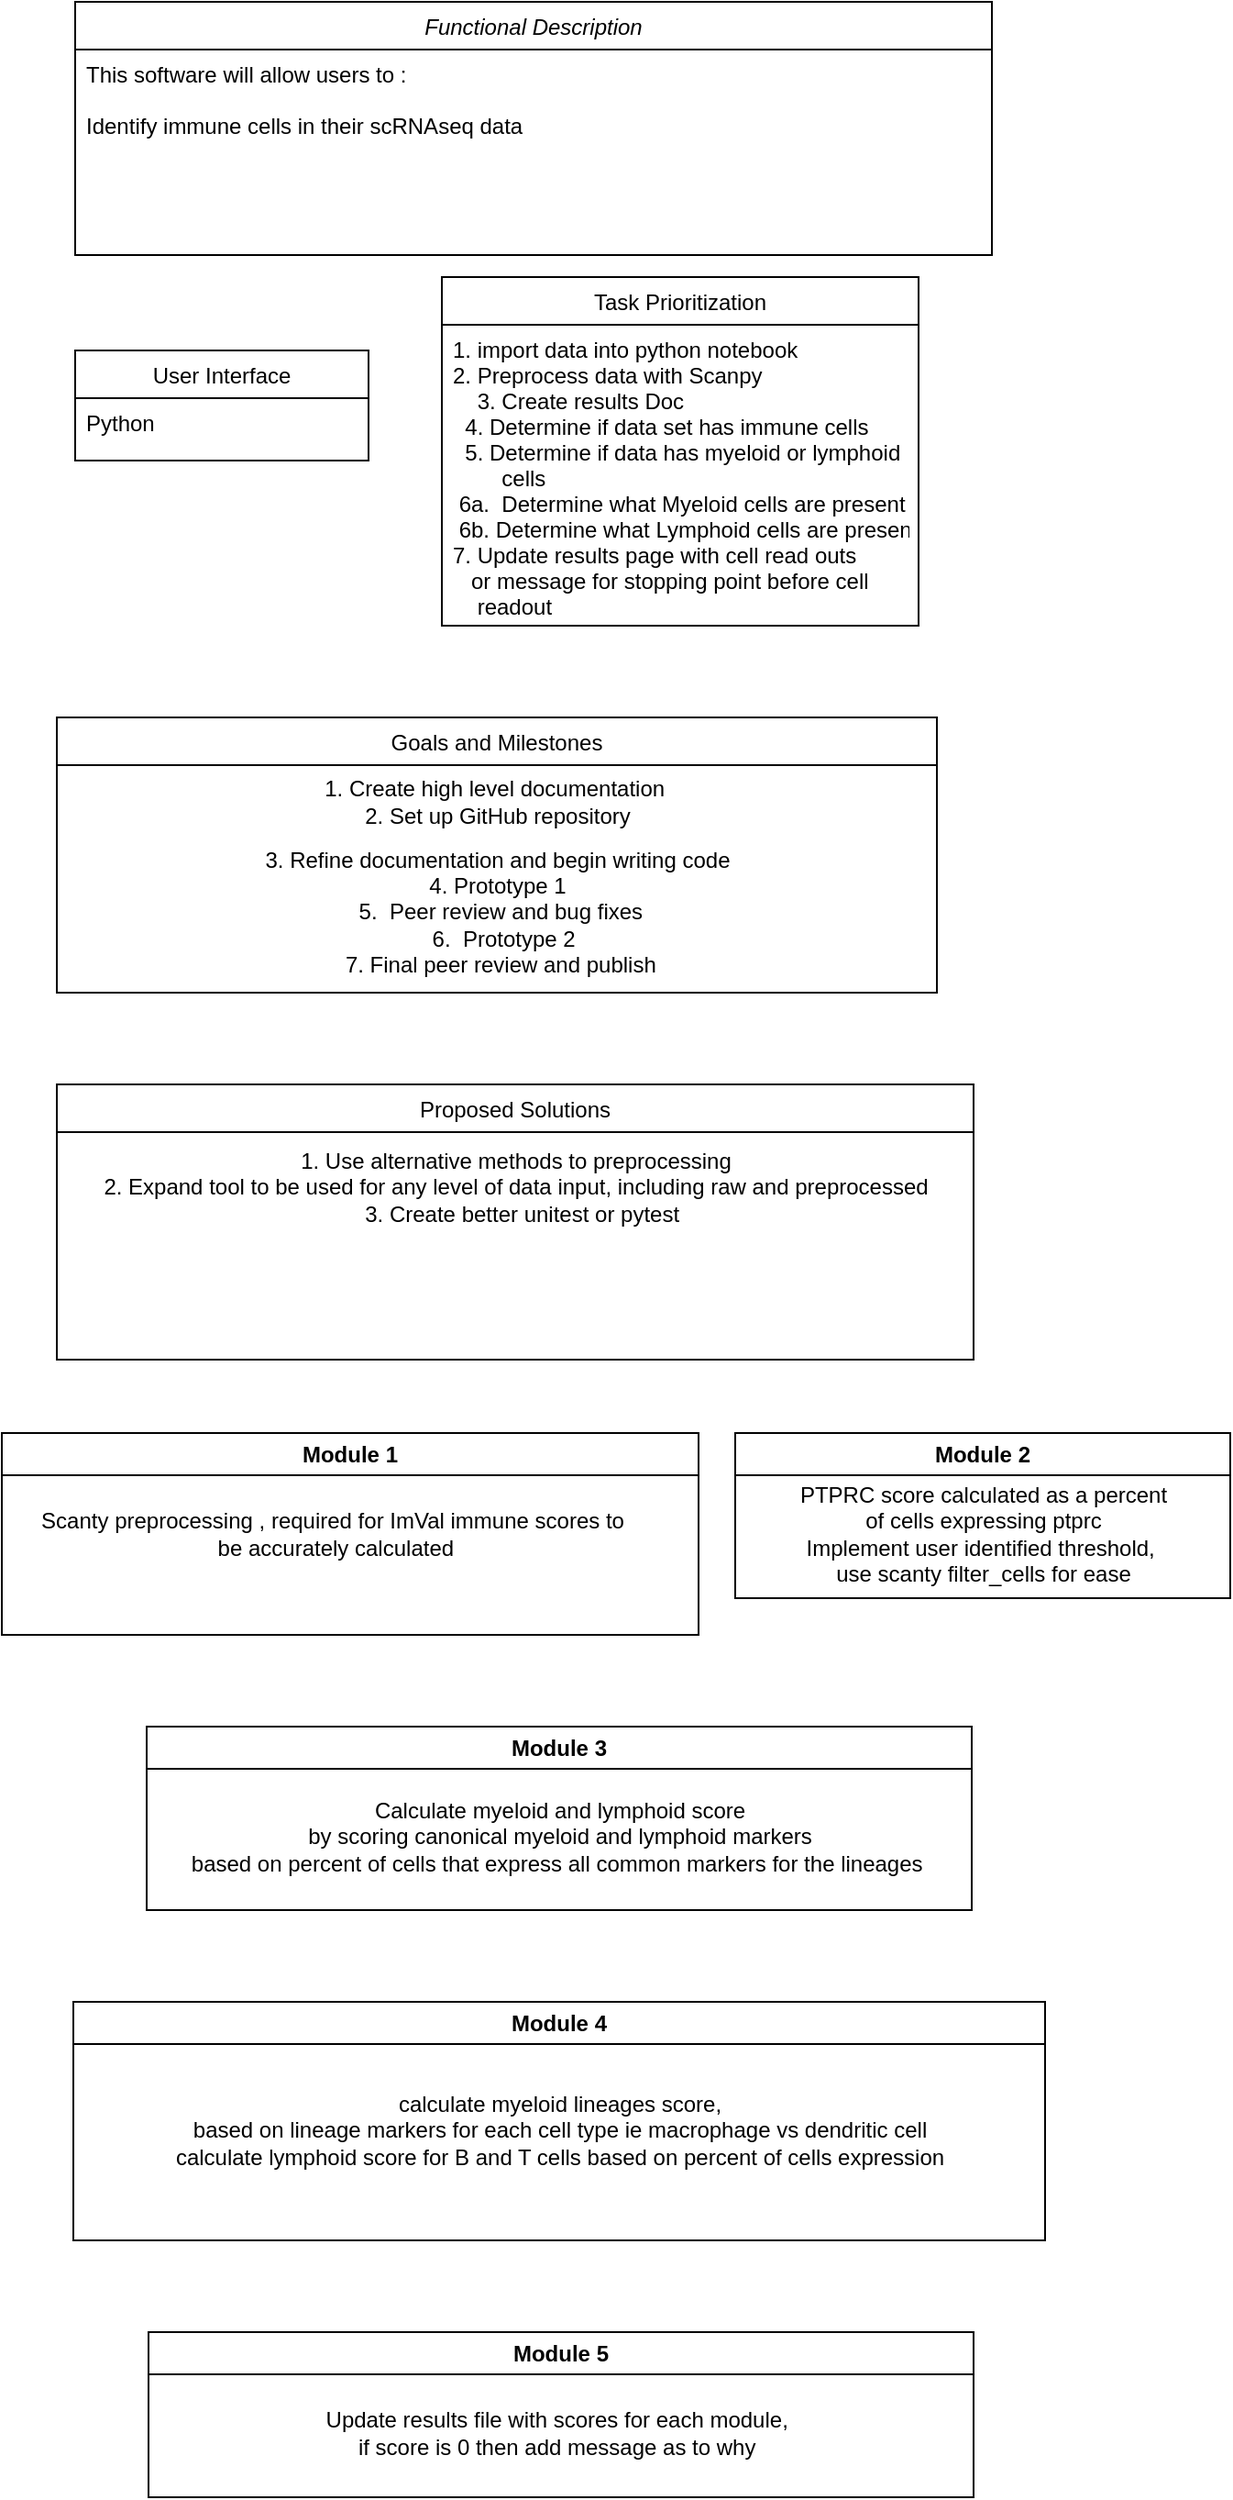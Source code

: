 <mxfile version="24.0.1" type="github">
  <diagram id="C5RBs43oDa-KdzZeNtuy" name="Page-1">
    <mxGraphModel dx="805" dy="609" grid="1" gridSize="10" guides="1" tooltips="1" connect="1" arrows="1" fold="1" page="1" pageScale="1" pageWidth="827" pageHeight="1169" background="#FFFFFF" math="0" shadow="0">
      <root>
        <mxCell id="WIyWlLk6GJQsqaUBKTNV-0" />
        <mxCell id="WIyWlLk6GJQsqaUBKTNV-1" parent="WIyWlLk6GJQsqaUBKTNV-0" />
        <mxCell id="zkfFHV4jXpPFQw0GAbJ--0" value="Functional Description" style="swimlane;fontStyle=2;align=center;verticalAlign=top;childLayout=stackLayout;horizontal=1;startSize=26;horizontalStack=0;resizeParent=1;resizeLast=0;collapsible=1;marginBottom=0;rounded=0;shadow=0;strokeWidth=1;" parent="WIyWlLk6GJQsqaUBKTNV-1" vertex="1">
          <mxGeometry x="150" y="70" width="500" height="138" as="geometry">
            <mxRectangle x="230" y="140" width="160" height="26" as="alternateBounds" />
          </mxGeometry>
        </mxCell>
        <mxCell id="zkfFHV4jXpPFQw0GAbJ--1" value="This software will allow users to :&#xa; &#xa;Identify immune cells in their scRNAseq data " style="text;align=left;verticalAlign=top;spacingLeft=4;spacingRight=4;overflow=hidden;rotatable=0;points=[[0,0.5],[1,0.5]];portConstraint=eastwest;" parent="zkfFHV4jXpPFQw0GAbJ--0" vertex="1">
          <mxGeometry y="26" width="500" height="104" as="geometry" />
        </mxCell>
        <mxCell id="zkfFHV4jXpPFQw0GAbJ--13" value="User Interface" style="swimlane;fontStyle=0;align=center;verticalAlign=top;childLayout=stackLayout;horizontal=1;startSize=26;horizontalStack=0;resizeParent=1;resizeLast=0;collapsible=1;marginBottom=0;rounded=0;shadow=0;strokeWidth=1;" parent="WIyWlLk6GJQsqaUBKTNV-1" vertex="1">
          <mxGeometry x="150" y="260" width="160" height="60" as="geometry">
            <mxRectangle x="340" y="380" width="170" height="26" as="alternateBounds" />
          </mxGeometry>
        </mxCell>
        <mxCell id="zkfFHV4jXpPFQw0GAbJ--14" value="Python" style="text;align=left;verticalAlign=top;spacingLeft=4;spacingRight=4;overflow=hidden;rotatable=0;points=[[0,0.5],[1,0.5]];portConstraint=eastwest;" parent="zkfFHV4jXpPFQw0GAbJ--13" vertex="1">
          <mxGeometry y="26" width="160" height="26" as="geometry" />
        </mxCell>
        <mxCell id="zkfFHV4jXpPFQw0GAbJ--17" value="Goals and Milestones" style="swimlane;fontStyle=0;align=center;verticalAlign=top;childLayout=stackLayout;horizontal=1;startSize=26;horizontalStack=0;resizeParent=1;resizeLast=0;collapsible=1;marginBottom=0;rounded=0;shadow=0;strokeWidth=1;" parent="WIyWlLk6GJQsqaUBKTNV-1" vertex="1">
          <mxGeometry x="140" y="460" width="480" height="150" as="geometry">
            <mxRectangle x="550" y="140" width="160" height="26" as="alternateBounds" />
          </mxGeometry>
        </mxCell>
        <mxCell id="09UutvZnmNPUWjKQcudk-0" value="1. Create high level documentation&amp;nbsp;&lt;br&gt;2. Set up GitHub repository" style="text;html=1;align=center;verticalAlign=middle;resizable=0;points=[];autosize=1;strokeColor=none;fillColor=none;" parent="zkfFHV4jXpPFQw0GAbJ--17" vertex="1">
          <mxGeometry y="26" width="480" height="40" as="geometry" />
        </mxCell>
        <mxCell id="09UutvZnmNPUWjKQcudk-2" value="3. Refine documentation and begin writing code&lt;br&gt;4. Prototype 1&lt;br&gt;&amp;nbsp;5. &amp;nbsp;Peer review and bug fixes&lt;br&gt;&amp;nbsp; 6. &amp;nbsp;Prototype 2&lt;br&gt;&amp;nbsp; 7. Final peer review and publish&amp;nbsp;" style="text;html=1;align=center;verticalAlign=middle;resizable=0;points=[];autosize=1;strokeColor=none;fillColor=none;" parent="zkfFHV4jXpPFQw0GAbJ--17" vertex="1">
          <mxGeometry y="66" width="480" height="80" as="geometry" />
        </mxCell>
        <mxCell id="6pVBCeR2QbWaUEdIuofz-0" value="Task Prioritization" style="swimlane;fontStyle=0;align=center;verticalAlign=top;childLayout=stackLayout;horizontal=1;startSize=26;horizontalStack=0;resizeParent=1;resizeLast=0;collapsible=1;marginBottom=0;rounded=0;shadow=0;strokeWidth=1;" parent="WIyWlLk6GJQsqaUBKTNV-1" vertex="1">
          <mxGeometry x="350" y="220" width="260" height="190" as="geometry">
            <mxRectangle x="550" y="140" width="160" height="26" as="alternateBounds" />
          </mxGeometry>
        </mxCell>
        <mxCell id="6pVBCeR2QbWaUEdIuofz-1" value="1. import data into python notebook&#xa;2. Preprocess data with Scanpy&#xa;    3. Create results Doc&#xa;  4. Determine if data set has immune cells &#xa;  5. Determine if data has myeloid or lymphoid &#xa;        cells&#xa; 6a.  Determine what Myeloid cells are present&#xa; 6b. Determine what Lymphoid cells are present&#xa;7. Update results page with cell read outs&#xa;   or message for stopping point before cell &#xa;    readout" style="text;align=left;verticalAlign=top;spacingLeft=4;spacingRight=4;overflow=hidden;rotatable=0;points=[[0,0.5],[1,0.5]];portConstraint=eastwest;" parent="6pVBCeR2QbWaUEdIuofz-0" vertex="1">
          <mxGeometry y="26" width="260" height="164" as="geometry" />
        </mxCell>
        <mxCell id="6pVBCeR2QbWaUEdIuofz-2" value="Proposed Solutions" style="swimlane;fontStyle=0;align=center;verticalAlign=top;childLayout=stackLayout;horizontal=1;startSize=26;horizontalStack=0;resizeParent=1;resizeLast=0;collapsible=1;marginBottom=0;rounded=0;shadow=0;strokeWidth=1;" parent="WIyWlLk6GJQsqaUBKTNV-1" vertex="1">
          <mxGeometry x="140" y="660" width="500" height="150" as="geometry">
            <mxRectangle x="550" y="140" width="160" height="26" as="alternateBounds" />
          </mxGeometry>
        </mxCell>
        <mxCell id="09UutvZnmNPUWjKQcudk-3" value="1. Use alternative methods to preprocessing&lt;br&gt;2. Expand tool to be used for any level of data input, including raw and preprocessed&lt;br&gt;&amp;nbsp; 3. Create better unitest or pytest&lt;br&gt;" style="text;html=1;align=center;verticalAlign=middle;resizable=0;points=[];autosize=1;strokeColor=none;fillColor=none;" parent="6pVBCeR2QbWaUEdIuofz-2" vertex="1">
          <mxGeometry y="26" width="500" height="60" as="geometry" />
        </mxCell>
        <mxCell id="ZBzTgdzAlaYD0r8RpFqJ-0" value="Module 1" style="swimlane;whiteSpace=wrap;html=1;" parent="WIyWlLk6GJQsqaUBKTNV-1" vertex="1">
          <mxGeometry x="110" y="850" width="380" height="110" as="geometry" />
        </mxCell>
        <mxCell id="ZBzTgdzAlaYD0r8RpFqJ-1" value="Scanty preprocessing , required for ImVal immune scores to&lt;br&gt;&amp;nbsp;be accurately calculated" style="text;html=1;align=center;verticalAlign=middle;resizable=0;points=[];autosize=1;strokeColor=none;fillColor=none;" parent="ZBzTgdzAlaYD0r8RpFqJ-0" vertex="1">
          <mxGeometry x="10" y="35" width="340" height="40" as="geometry" />
        </mxCell>
        <mxCell id="ZBzTgdzAlaYD0r8RpFqJ-2" value="Module 2" style="swimlane;whiteSpace=wrap;html=1;" parent="WIyWlLk6GJQsqaUBKTNV-1" vertex="1">
          <mxGeometry x="510" y="850" width="270" height="90" as="geometry" />
        </mxCell>
        <mxCell id="ZBzTgdzAlaYD0r8RpFqJ-3" value="PTPRC score calculated as a percent&lt;br&gt;of cells expressing ptprc&lt;div&gt;Implement user identified threshold,&amp;nbsp;&lt;/div&gt;&lt;div&gt;use scanty filter_cells for ease&lt;/div&gt;" style="text;html=1;align=center;verticalAlign=middle;resizable=0;points=[];autosize=1;strokeColor=none;fillColor=none;" parent="ZBzTgdzAlaYD0r8RpFqJ-2" vertex="1">
          <mxGeometry x="25" y="20" width="220" height="70" as="geometry" />
        </mxCell>
        <mxCell id="ZBzTgdzAlaYD0r8RpFqJ-4" value="Module 3" style="swimlane;whiteSpace=wrap;html=1;" parent="WIyWlLk6GJQsqaUBKTNV-1" vertex="1">
          <mxGeometry x="189" y="1010" width="450" height="100" as="geometry" />
        </mxCell>
        <mxCell id="ZBzTgdzAlaYD0r8RpFqJ-5" value="Calculate myeloid and lymphoid score &lt;br&gt;by scoring canonical myeloid and lymphoid markers&lt;br&gt;based on percent of cells that express all common markers for the lineages&amp;nbsp;" style="text;html=1;align=center;verticalAlign=middle;resizable=0;points=[];autosize=1;strokeColor=none;fillColor=none;" parent="ZBzTgdzAlaYD0r8RpFqJ-4" vertex="1">
          <mxGeometry x="10" y="30" width="430" height="60" as="geometry" />
        </mxCell>
        <mxCell id="ZBzTgdzAlaYD0r8RpFqJ-6" value="Module 4" style="swimlane;whiteSpace=wrap;html=1;" parent="WIyWlLk6GJQsqaUBKTNV-1" vertex="1">
          <mxGeometry x="149" y="1160" width="530" height="130" as="geometry" />
        </mxCell>
        <mxCell id="ZBzTgdzAlaYD0r8RpFqJ-7" value="calculate myeloid lineages score,&lt;br&gt;based on lineage markers for each cell type ie macrophage vs dendritic cell&lt;br&gt;calculate lymphoid score for B and T cells based on percent of cells expression" style="text;html=1;align=center;verticalAlign=middle;resizable=0;points=[];autosize=1;strokeColor=none;fillColor=none;" parent="ZBzTgdzAlaYD0r8RpFqJ-6" vertex="1">
          <mxGeometry x="45" y="40" width="440" height="60" as="geometry" />
        </mxCell>
        <mxCell id="ZBzTgdzAlaYD0r8RpFqJ-8" value="Module 5" style="swimlane;whiteSpace=wrap;html=1;" parent="WIyWlLk6GJQsqaUBKTNV-1" vertex="1">
          <mxGeometry x="190" y="1340" width="450" height="90" as="geometry" />
        </mxCell>
        <mxCell id="ZBzTgdzAlaYD0r8RpFqJ-9" value="Update results file with scores for each module,&amp;nbsp;&lt;br&gt;if score is 0 then add message as to why&amp;nbsp;" style="text;html=1;align=center;verticalAlign=middle;resizable=0;points=[];autosize=1;strokeColor=none;fillColor=none;" parent="ZBzTgdzAlaYD0r8RpFqJ-8" vertex="1">
          <mxGeometry x="84" y="35" width="280" height="40" as="geometry" />
        </mxCell>
      </root>
    </mxGraphModel>
  </diagram>
</mxfile>
